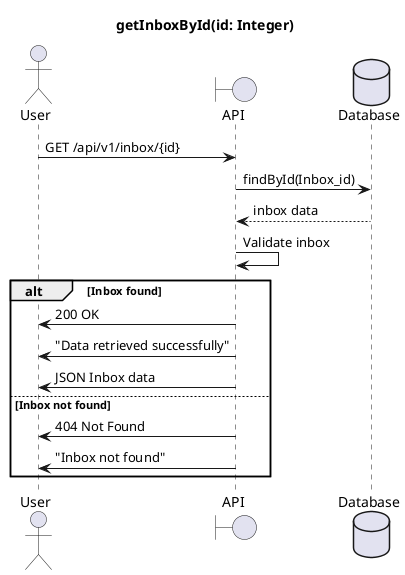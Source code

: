 @startuml
title getInboxById(id: Integer)

actor User as u
boundary API as a
database Database as d

u->a : GET /api/v1/inbox/{id}
a->d: findById(Inbox_id)
    d-->a : inbox data
a->a : Validate inbox

alt Inbox found

    a->u : 200 OK
    a->u : "Data retrieved successfully"
    a->u : JSON Inbox data
else Inbox not found
    a->u : 404 Not Found
    a->u : "Inbox not found"
end

@enduml
